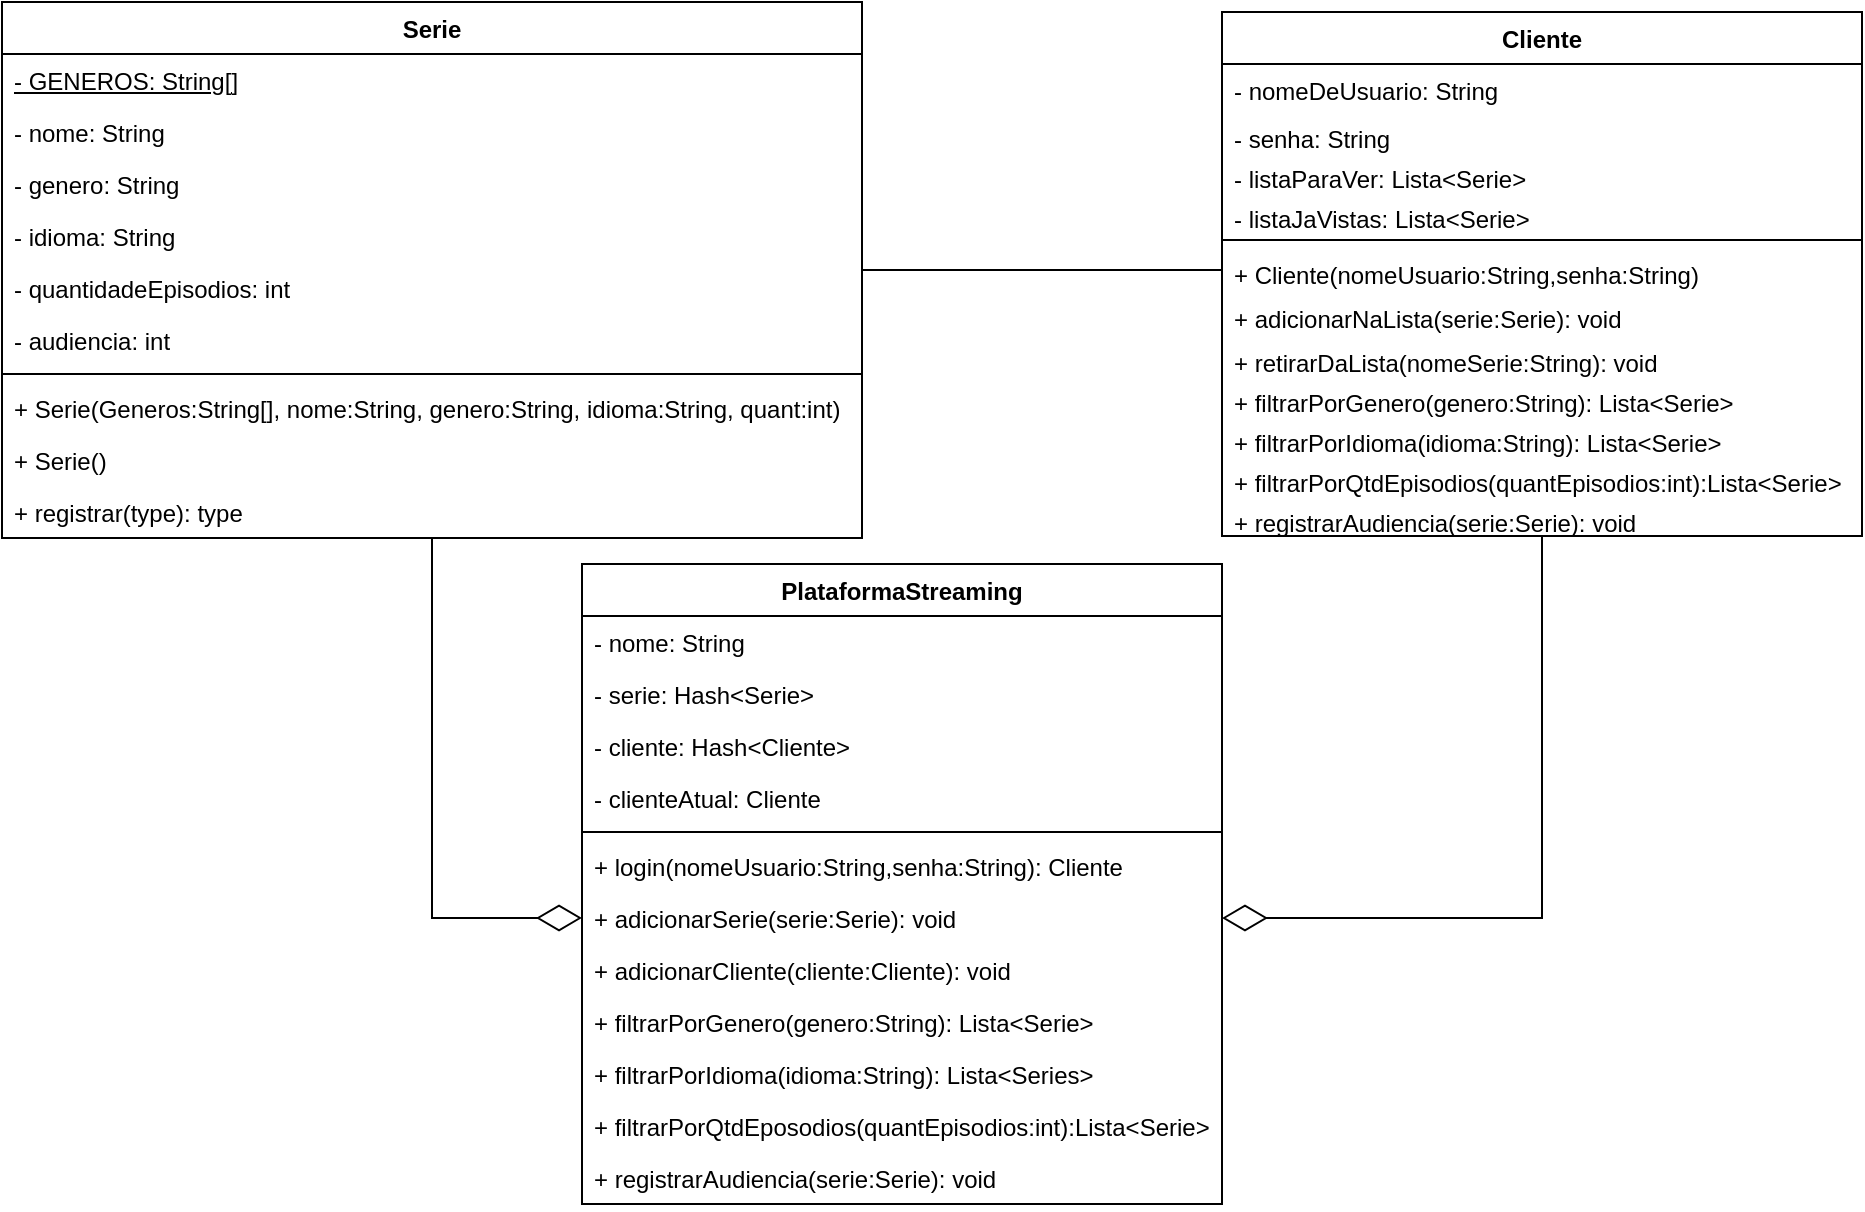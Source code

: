 <mxfile version="21.1.8" type="device">
  <diagram name="Página-1" id="5G49CBzDinhQmvBOXI5c">
    <mxGraphModel dx="1905" dy="790" grid="1" gridSize="10" guides="1" tooltips="1" connect="1" arrows="1" fold="1" page="1" pageScale="1" pageWidth="827" pageHeight="1169" math="0" shadow="0">
      <root>
        <mxCell id="0" />
        <mxCell id="1" parent="0" />
        <mxCell id="5bRslCbk2f6mYi3PFIuR-1" value="PlataformaStreaming" style="swimlane;fontStyle=1;align=center;verticalAlign=top;childLayout=stackLayout;horizontal=1;startSize=26;horizontalStack=0;resizeParent=1;resizeParentMax=0;resizeLast=0;collapsible=1;marginBottom=0;whiteSpace=wrap;html=1;" parent="1" vertex="1">
          <mxGeometry x="240" y="606" width="320" height="320" as="geometry" />
        </mxCell>
        <mxCell id="5bRslCbk2f6mYi3PFIuR-34" value="- nome: String" style="text;strokeColor=none;fillColor=none;align=left;verticalAlign=top;spacingLeft=4;spacingRight=4;overflow=hidden;rotatable=0;points=[[0,0.5],[1,0.5]];portConstraint=eastwest;whiteSpace=wrap;html=1;" parent="5bRslCbk2f6mYi3PFIuR-1" vertex="1">
          <mxGeometry y="26" width="320" height="26" as="geometry" />
        </mxCell>
        <mxCell id="5bRslCbk2f6mYi3PFIuR-35" value="- serie: Hash&amp;lt;Serie&amp;gt;" style="text;strokeColor=none;fillColor=none;align=left;verticalAlign=top;spacingLeft=4;spacingRight=4;overflow=hidden;rotatable=0;points=[[0,0.5],[1,0.5]];portConstraint=eastwest;whiteSpace=wrap;html=1;" parent="5bRslCbk2f6mYi3PFIuR-1" vertex="1">
          <mxGeometry y="52" width="320" height="26" as="geometry" />
        </mxCell>
        <mxCell id="5bRslCbk2f6mYi3PFIuR-36" value="- cliente: Hash&amp;lt;Cliente&amp;gt;" style="text;strokeColor=none;fillColor=none;align=left;verticalAlign=top;spacingLeft=4;spacingRight=4;overflow=hidden;rotatable=0;points=[[0,0.5],[1,0.5]];portConstraint=eastwest;whiteSpace=wrap;html=1;" parent="5bRslCbk2f6mYi3PFIuR-1" vertex="1">
          <mxGeometry y="78" width="320" height="26" as="geometry" />
        </mxCell>
        <mxCell id="5bRslCbk2f6mYi3PFIuR-37" value="- clienteAtual: Cliente" style="text;strokeColor=none;fillColor=none;align=left;verticalAlign=top;spacingLeft=4;spacingRight=4;overflow=hidden;rotatable=0;points=[[0,0.5],[1,0.5]];portConstraint=eastwest;whiteSpace=wrap;html=1;" parent="5bRslCbk2f6mYi3PFIuR-1" vertex="1">
          <mxGeometry y="104" width="320" height="26" as="geometry" />
        </mxCell>
        <mxCell id="5bRslCbk2f6mYi3PFIuR-3" value="" style="line;strokeWidth=1;fillColor=none;align=left;verticalAlign=middle;spacingTop=-1;spacingLeft=3;spacingRight=3;rotatable=0;labelPosition=right;points=[];portConstraint=eastwest;strokeColor=inherit;" parent="5bRslCbk2f6mYi3PFIuR-1" vertex="1">
          <mxGeometry y="130" width="320" height="8" as="geometry" />
        </mxCell>
        <mxCell id="5bRslCbk2f6mYi3PFIuR-4" value="+ login(nomeUsuario:String,senha:String): Cliente" style="text;strokeColor=none;fillColor=none;align=left;verticalAlign=top;spacingLeft=4;spacingRight=4;overflow=hidden;rotatable=0;points=[[0,0.5],[1,0.5]];portConstraint=eastwest;whiteSpace=wrap;html=1;" parent="5bRslCbk2f6mYi3PFIuR-1" vertex="1">
          <mxGeometry y="138" width="320" height="26" as="geometry" />
        </mxCell>
        <mxCell id="5bRslCbk2f6mYi3PFIuR-38" value="+ adicionarSerie(serie:Serie): void" style="text;strokeColor=none;fillColor=none;align=left;verticalAlign=top;spacingLeft=4;spacingRight=4;overflow=hidden;rotatable=0;points=[[0,0.5],[1,0.5]];portConstraint=eastwest;whiteSpace=wrap;html=1;" parent="5bRslCbk2f6mYi3PFIuR-1" vertex="1">
          <mxGeometry y="164" width="320" height="26" as="geometry" />
        </mxCell>
        <mxCell id="5bRslCbk2f6mYi3PFIuR-39" value="+ adicionarCliente(cliente:Cliente): void" style="text;strokeColor=none;fillColor=none;align=left;verticalAlign=top;spacingLeft=4;spacingRight=4;overflow=hidden;rotatable=0;points=[[0,0.5],[1,0.5]];portConstraint=eastwest;whiteSpace=wrap;html=1;" parent="5bRslCbk2f6mYi3PFIuR-1" vertex="1">
          <mxGeometry y="190" width="320" height="26" as="geometry" />
        </mxCell>
        <mxCell id="5bRslCbk2f6mYi3PFIuR-40" value="+ filtrarPorGenero(genero:String): Lista&amp;lt;Serie&amp;gt;" style="text;strokeColor=none;fillColor=none;align=left;verticalAlign=top;spacingLeft=4;spacingRight=4;overflow=hidden;rotatable=0;points=[[0,0.5],[1,0.5]];portConstraint=eastwest;whiteSpace=wrap;html=1;" parent="5bRslCbk2f6mYi3PFIuR-1" vertex="1">
          <mxGeometry y="216" width="320" height="26" as="geometry" />
        </mxCell>
        <mxCell id="5bRslCbk2f6mYi3PFIuR-41" value="+ filtrarPorIdioma(idioma:String): Lista&amp;lt;Series&amp;gt;" style="text;strokeColor=none;fillColor=none;align=left;verticalAlign=top;spacingLeft=4;spacingRight=4;overflow=hidden;rotatable=0;points=[[0,0.5],[1,0.5]];portConstraint=eastwest;whiteSpace=wrap;html=1;" parent="5bRslCbk2f6mYi3PFIuR-1" vertex="1">
          <mxGeometry y="242" width="320" height="26" as="geometry" />
        </mxCell>
        <mxCell id="5bRslCbk2f6mYi3PFIuR-42" value="+ filtrarPorQtdEposodios(quantEpisodios:int):Lista&amp;lt;Serie&amp;gt;" style="text;strokeColor=none;fillColor=none;align=left;verticalAlign=top;spacingLeft=4;spacingRight=4;overflow=hidden;rotatable=0;points=[[0,0.5],[1,0.5]];portConstraint=eastwest;whiteSpace=wrap;html=1;" parent="5bRslCbk2f6mYi3PFIuR-1" vertex="1">
          <mxGeometry y="268" width="320" height="26" as="geometry" />
        </mxCell>
        <mxCell id="5bRslCbk2f6mYi3PFIuR-43" value="+ registrarAudiencia(serie:Serie): void" style="text;strokeColor=none;fillColor=none;align=left;verticalAlign=top;spacingLeft=4;spacingRight=4;overflow=hidden;rotatable=0;points=[[0,0.5],[1,0.5]];portConstraint=eastwest;whiteSpace=wrap;html=1;" parent="5bRslCbk2f6mYi3PFIuR-1" vertex="1">
          <mxGeometry y="294" width="320" height="26" as="geometry" />
        </mxCell>
        <mxCell id="5bRslCbk2f6mYi3PFIuR-45" style="edgeStyle=orthogonalEdgeStyle;rounded=0;orthogonalLoop=1;jettySize=auto;html=1;entryX=0;entryY=0.5;entryDx=0;entryDy=0;endArrow=diamondThin;endFill=0;strokeWidth=1;endSize=20;" parent="1" source="5bRslCbk2f6mYi3PFIuR-5" target="5bRslCbk2f6mYi3PFIuR-38" edge="1">
          <mxGeometry relative="1" as="geometry" />
        </mxCell>
        <mxCell id="-4i-I7JCZGhU_8Z9hHD2-1" style="edgeStyle=orthogonalEdgeStyle;rounded=0;orthogonalLoop=1;jettySize=auto;html=1;entryX=0;entryY=0.5;entryDx=0;entryDy=0;endArrow=none;endFill=0;" edge="1" parent="1" source="5bRslCbk2f6mYi3PFIuR-5" target="5bRslCbk2f6mYi3PFIuR-12">
          <mxGeometry relative="1" as="geometry" />
        </mxCell>
        <mxCell id="5bRslCbk2f6mYi3PFIuR-5" value="Serie" style="swimlane;fontStyle=1;align=center;verticalAlign=top;childLayout=stackLayout;horizontal=1;startSize=26;horizontalStack=0;resizeParent=1;resizeParentMax=0;resizeLast=0;collapsible=1;marginBottom=0;whiteSpace=wrap;html=1;" parent="1" vertex="1">
          <mxGeometry x="-50" y="325" width="430" height="268" as="geometry" />
        </mxCell>
        <mxCell id="5bRslCbk2f6mYi3PFIuR-6" value="&lt;u&gt;- GENEROS: String[]&lt;/u&gt;" style="text;strokeColor=none;fillColor=none;align=left;verticalAlign=top;spacingLeft=4;spacingRight=4;overflow=hidden;rotatable=0;points=[[0,0.5],[1,0.5]];portConstraint=eastwest;whiteSpace=wrap;html=1;" parent="5bRslCbk2f6mYi3PFIuR-5" vertex="1">
          <mxGeometry y="26" width="430" height="26" as="geometry" />
        </mxCell>
        <mxCell id="5bRslCbk2f6mYi3PFIuR-13" value="- nome: String" style="text;strokeColor=none;fillColor=none;align=left;verticalAlign=top;spacingLeft=4;spacingRight=4;overflow=hidden;rotatable=0;points=[[0,0.5],[1,0.5]];portConstraint=eastwest;whiteSpace=wrap;html=1;" parent="5bRslCbk2f6mYi3PFIuR-5" vertex="1">
          <mxGeometry y="52" width="430" height="26" as="geometry" />
        </mxCell>
        <mxCell id="5bRslCbk2f6mYi3PFIuR-14" value="- genero: String" style="text;strokeColor=none;fillColor=none;align=left;verticalAlign=top;spacingLeft=4;spacingRight=4;overflow=hidden;rotatable=0;points=[[0,0.5],[1,0.5]];portConstraint=eastwest;whiteSpace=wrap;html=1;" parent="5bRslCbk2f6mYi3PFIuR-5" vertex="1">
          <mxGeometry y="78" width="430" height="26" as="geometry" />
        </mxCell>
        <mxCell id="5bRslCbk2f6mYi3PFIuR-15" value="- idioma: String" style="text;strokeColor=none;fillColor=none;align=left;verticalAlign=top;spacingLeft=4;spacingRight=4;overflow=hidden;rotatable=0;points=[[0,0.5],[1,0.5]];portConstraint=eastwest;whiteSpace=wrap;html=1;" parent="5bRslCbk2f6mYi3PFIuR-5" vertex="1">
          <mxGeometry y="104" width="430" height="26" as="geometry" />
        </mxCell>
        <mxCell id="5bRslCbk2f6mYi3PFIuR-16" value="- quantidadeEpisodios: int" style="text;strokeColor=none;fillColor=none;align=left;verticalAlign=top;spacingLeft=4;spacingRight=4;overflow=hidden;rotatable=0;points=[[0,0.5],[1,0.5]];portConstraint=eastwest;whiteSpace=wrap;html=1;" parent="5bRslCbk2f6mYi3PFIuR-5" vertex="1">
          <mxGeometry y="130" width="430" height="26" as="geometry" />
        </mxCell>
        <mxCell id="5bRslCbk2f6mYi3PFIuR-17" value="- audiencia: int" style="text;strokeColor=none;fillColor=none;align=left;verticalAlign=top;spacingLeft=4;spacingRight=4;overflow=hidden;rotatable=0;points=[[0,0.5],[1,0.5]];portConstraint=eastwest;whiteSpace=wrap;html=1;" parent="5bRslCbk2f6mYi3PFIuR-5" vertex="1">
          <mxGeometry y="156" width="430" height="26" as="geometry" />
        </mxCell>
        <mxCell id="5bRslCbk2f6mYi3PFIuR-7" value="" style="line;strokeWidth=1;fillColor=none;align=left;verticalAlign=middle;spacingTop=-1;spacingLeft=3;spacingRight=3;rotatable=0;labelPosition=right;points=[];portConstraint=eastwest;strokeColor=inherit;" parent="5bRslCbk2f6mYi3PFIuR-5" vertex="1">
          <mxGeometry y="182" width="430" height="8" as="geometry" />
        </mxCell>
        <mxCell id="-4i-I7JCZGhU_8Z9hHD2-3" value="+ Serie(Generos:String[], nome:String, genero:String, idioma:String, quant:int)" style="text;strokeColor=none;fillColor=none;align=left;verticalAlign=top;spacingLeft=4;spacingRight=4;overflow=hidden;rotatable=0;points=[[0,0.5],[1,0.5]];portConstraint=eastwest;whiteSpace=wrap;html=1;" vertex="1" parent="5bRslCbk2f6mYi3PFIuR-5">
          <mxGeometry y="190" width="430" height="26" as="geometry" />
        </mxCell>
        <mxCell id="-4i-I7JCZGhU_8Z9hHD2-4" value="+ Serie()" style="text;strokeColor=none;fillColor=none;align=left;verticalAlign=top;spacingLeft=4;spacingRight=4;overflow=hidden;rotatable=0;points=[[0,0.5],[1,0.5]];portConstraint=eastwest;whiteSpace=wrap;html=1;" vertex="1" parent="5bRslCbk2f6mYi3PFIuR-5">
          <mxGeometry y="216" width="430" height="26" as="geometry" />
        </mxCell>
        <mxCell id="5bRslCbk2f6mYi3PFIuR-8" value="+ registrar(type): type" style="text;strokeColor=none;fillColor=none;align=left;verticalAlign=top;spacingLeft=4;spacingRight=4;overflow=hidden;rotatable=0;points=[[0,0.5],[1,0.5]];portConstraint=eastwest;whiteSpace=wrap;html=1;" parent="5bRslCbk2f6mYi3PFIuR-5" vertex="1">
          <mxGeometry y="242" width="430" height="26" as="geometry" />
        </mxCell>
        <mxCell id="5bRslCbk2f6mYi3PFIuR-46" style="edgeStyle=orthogonalEdgeStyle;rounded=0;orthogonalLoop=1;jettySize=auto;html=1;entryX=1;entryY=0.5;entryDx=0;entryDy=0;endArrow=diamondThin;endFill=0;endSize=20;" parent="1" source="5bRslCbk2f6mYi3PFIuR-9" target="5bRslCbk2f6mYi3PFIuR-38" edge="1">
          <mxGeometry relative="1" as="geometry" />
        </mxCell>
        <mxCell id="5bRslCbk2f6mYi3PFIuR-9" value="Cliente" style="swimlane;fontStyle=1;align=center;verticalAlign=top;childLayout=stackLayout;horizontal=1;startSize=26;horizontalStack=0;resizeParent=1;resizeParentMax=0;resizeLast=0;collapsible=1;marginBottom=0;whiteSpace=wrap;html=1;" parent="1" vertex="1">
          <mxGeometry x="560" y="330" width="320" height="262" as="geometry">
            <mxRectangle x="560" y="360" width="80" height="30" as="alternateBounds" />
          </mxGeometry>
        </mxCell>
        <mxCell id="5bRslCbk2f6mYi3PFIuR-10" value="- nomeDeUsuario: String" style="text;strokeColor=none;fillColor=none;align=left;verticalAlign=top;spacingLeft=4;spacingRight=4;overflow=hidden;rotatable=0;points=[[0,0.5],[1,0.5]];portConstraint=eastwest;whiteSpace=wrap;html=1;" parent="5bRslCbk2f6mYi3PFIuR-9" vertex="1">
          <mxGeometry y="26" width="320" height="24" as="geometry" />
        </mxCell>
        <mxCell id="5bRslCbk2f6mYi3PFIuR-19" value="- senha: String" style="text;strokeColor=none;fillColor=none;align=left;verticalAlign=top;spacingLeft=4;spacingRight=4;overflow=hidden;rotatable=0;points=[[0,0.5],[1,0.5]];portConstraint=eastwest;whiteSpace=wrap;html=1;" parent="5bRslCbk2f6mYi3PFIuR-9" vertex="1">
          <mxGeometry y="50" width="320" height="20" as="geometry" />
        </mxCell>
        <mxCell id="5bRslCbk2f6mYi3PFIuR-18" value="- listaParaVer: Lista&amp;lt;Serie&amp;gt;" style="text;strokeColor=none;fillColor=none;align=left;verticalAlign=top;spacingLeft=4;spacingRight=4;overflow=hidden;rotatable=0;points=[[0,0.5],[1,0.5]];portConstraint=eastwest;whiteSpace=wrap;html=1;" parent="5bRslCbk2f6mYi3PFIuR-9" vertex="1">
          <mxGeometry y="70" width="320" height="20" as="geometry" />
        </mxCell>
        <mxCell id="5bRslCbk2f6mYi3PFIuR-20" value="- listaJaVistas: Lista&amp;lt;Serie&amp;gt;" style="text;strokeColor=none;fillColor=none;align=left;verticalAlign=top;spacingLeft=4;spacingRight=4;overflow=hidden;rotatable=0;points=[[0,0.5],[1,0.5]];portConstraint=eastwest;whiteSpace=wrap;html=1;" parent="5bRslCbk2f6mYi3PFIuR-9" vertex="1">
          <mxGeometry y="90" width="320" height="20" as="geometry" />
        </mxCell>
        <mxCell id="5bRslCbk2f6mYi3PFIuR-11" value="" style="line;strokeWidth=1;fillColor=none;align=left;verticalAlign=middle;spacingTop=-1;spacingLeft=3;spacingRight=3;rotatable=0;labelPosition=right;points=[];portConstraint=eastwest;strokeColor=inherit;" parent="5bRslCbk2f6mYi3PFIuR-9" vertex="1">
          <mxGeometry y="110" width="320" height="8" as="geometry" />
        </mxCell>
        <mxCell id="5bRslCbk2f6mYi3PFIuR-12" value="+ Cliente(nomeUsuario:String,senha:String)" style="text;strokeColor=none;fillColor=none;align=left;verticalAlign=top;spacingLeft=4;spacingRight=4;overflow=hidden;rotatable=0;points=[[0,0.5],[1,0.5]];portConstraint=eastwest;whiteSpace=wrap;html=1;" parent="5bRslCbk2f6mYi3PFIuR-9" vertex="1">
          <mxGeometry y="118" width="320" height="22" as="geometry" />
        </mxCell>
        <mxCell id="-4i-I7JCZGhU_8Z9hHD2-2" value="+ adicionarNaLista(serie:Serie): void&amp;nbsp;" style="text;strokeColor=none;fillColor=none;align=left;verticalAlign=top;spacingLeft=4;spacingRight=4;overflow=hidden;rotatable=0;points=[[0,0.5],[1,0.5]];portConstraint=eastwest;whiteSpace=wrap;html=1;" vertex="1" parent="5bRslCbk2f6mYi3PFIuR-9">
          <mxGeometry y="140" width="320" height="22" as="geometry" />
        </mxCell>
        <mxCell id="5bRslCbk2f6mYi3PFIuR-28" value="+ retirarDaLista(nomeSerie:String): void&amp;nbsp;" style="text;strokeColor=none;fillColor=none;align=left;verticalAlign=top;spacingLeft=4;spacingRight=4;overflow=hidden;rotatable=0;points=[[0,0.5],[1,0.5]];portConstraint=eastwest;whiteSpace=wrap;html=1;" parent="5bRslCbk2f6mYi3PFIuR-9" vertex="1">
          <mxGeometry y="162" width="320" height="20" as="geometry" />
        </mxCell>
        <mxCell id="5bRslCbk2f6mYi3PFIuR-30" value="+ filtrarPorGenero(genero:String): Lista&amp;lt;Serie&amp;gt;" style="text;strokeColor=none;fillColor=none;align=left;verticalAlign=top;spacingLeft=4;spacingRight=4;overflow=hidden;rotatable=0;points=[[0,0.5],[1,0.5]];portConstraint=eastwest;whiteSpace=wrap;html=1;" parent="5bRslCbk2f6mYi3PFIuR-9" vertex="1">
          <mxGeometry y="182" width="320" height="20" as="geometry" />
        </mxCell>
        <mxCell id="5bRslCbk2f6mYi3PFIuR-31" value="+ filtrarPorIdioma(idioma:String): Lista&amp;lt;Serie&amp;gt;&amp;nbsp;" style="text;strokeColor=none;fillColor=none;align=left;verticalAlign=top;spacingLeft=4;spacingRight=4;overflow=hidden;rotatable=0;points=[[0,0.5],[1,0.5]];portConstraint=eastwest;whiteSpace=wrap;html=1;" parent="5bRslCbk2f6mYi3PFIuR-9" vertex="1">
          <mxGeometry y="202" width="320" height="20" as="geometry" />
        </mxCell>
        <mxCell id="5bRslCbk2f6mYi3PFIuR-32" value="+ filtrarPorQtdEpisodios(quantEpisodios:int):Lista&amp;lt;Serie&amp;gt;" style="text;strokeColor=none;fillColor=none;align=left;verticalAlign=top;spacingLeft=4;spacingRight=4;overflow=hidden;rotatable=0;points=[[0,0.5],[1,0.5]];portConstraint=eastwest;whiteSpace=wrap;html=1;" parent="5bRslCbk2f6mYi3PFIuR-9" vertex="1">
          <mxGeometry y="222" width="320" height="20" as="geometry" />
        </mxCell>
        <mxCell id="5bRslCbk2f6mYi3PFIuR-33" value="+ registrarAudiencia(serie:Serie): void&lt;br&gt;" style="text;strokeColor=none;fillColor=none;align=left;verticalAlign=top;spacingLeft=4;spacingRight=4;overflow=hidden;rotatable=0;points=[[0,0.5],[1,0.5]];portConstraint=eastwest;whiteSpace=wrap;html=1;" parent="5bRslCbk2f6mYi3PFIuR-9" vertex="1">
          <mxGeometry y="242" width="320" height="20" as="geometry" />
        </mxCell>
      </root>
    </mxGraphModel>
  </diagram>
</mxfile>
